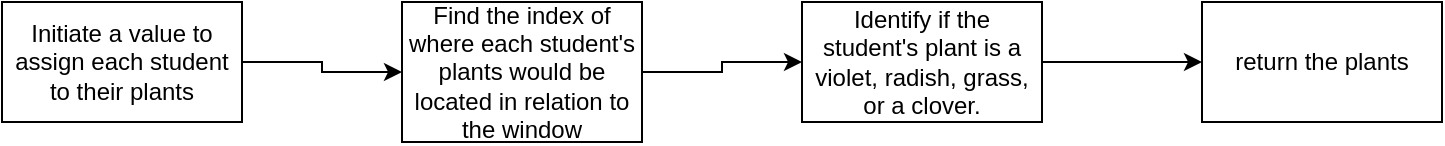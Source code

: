 <mxfile version="21.4.0" type="device">
  <diagram name="Page-1" id="WR1zDgKjOi-djn3yHILa"><mxGraphModel dx="1100" dy="527" grid="1" gridSize="10" guides="1" tooltips="1" connect="1" arrows="1" fold="1" page="0" pageScale="1" pageWidth="850" pageHeight="1100" math="0" shadow="0"><root><mxCell id="0"/><mxCell id="1" parent="0"/><mxCell id="4" value="" style="edgeStyle=orthogonalEdgeStyle;rounded=0;orthogonalLoop=1;jettySize=auto;html=1;" edge="1" parent="1" source="2" target="3"><mxGeometry relative="1" as="geometry"/></mxCell><mxCell id="2" value="Initiate a value to assign each student to their plants" style="rounded=0;whiteSpace=wrap;html=1;" vertex="1" parent="1"><mxGeometry x="360" y="240" width="120" height="60" as="geometry"/></mxCell><mxCell id="6" value="" style="edgeStyle=orthogonalEdgeStyle;rounded=0;orthogonalLoop=1;jettySize=auto;html=1;" edge="1" parent="1" source="3" target="5"><mxGeometry relative="1" as="geometry"/></mxCell><mxCell id="3" value="Find the index of where each student's plants would be located in relation to the window" style="rounded=0;whiteSpace=wrap;html=1;" vertex="1" parent="1"><mxGeometry x="560" y="240" width="120" height="70" as="geometry"/></mxCell><mxCell id="8" value="" style="edgeStyle=orthogonalEdgeStyle;rounded=0;orthogonalLoop=1;jettySize=auto;html=1;" edge="1" parent="1" source="5" target="7"><mxGeometry relative="1" as="geometry"/></mxCell><mxCell id="5" value="Identify if the student's plant is a violet, radish, grass, or a clover." style="rounded=0;whiteSpace=wrap;html=1;" vertex="1" parent="1"><mxGeometry x="760" y="240" width="120" height="60" as="geometry"/></mxCell><mxCell id="7" value="return the plants" style="rounded=0;whiteSpace=wrap;html=1;" vertex="1" parent="1"><mxGeometry x="960" y="240" width="120" height="60" as="geometry"/></mxCell></root></mxGraphModel></diagram>
</mxfile>